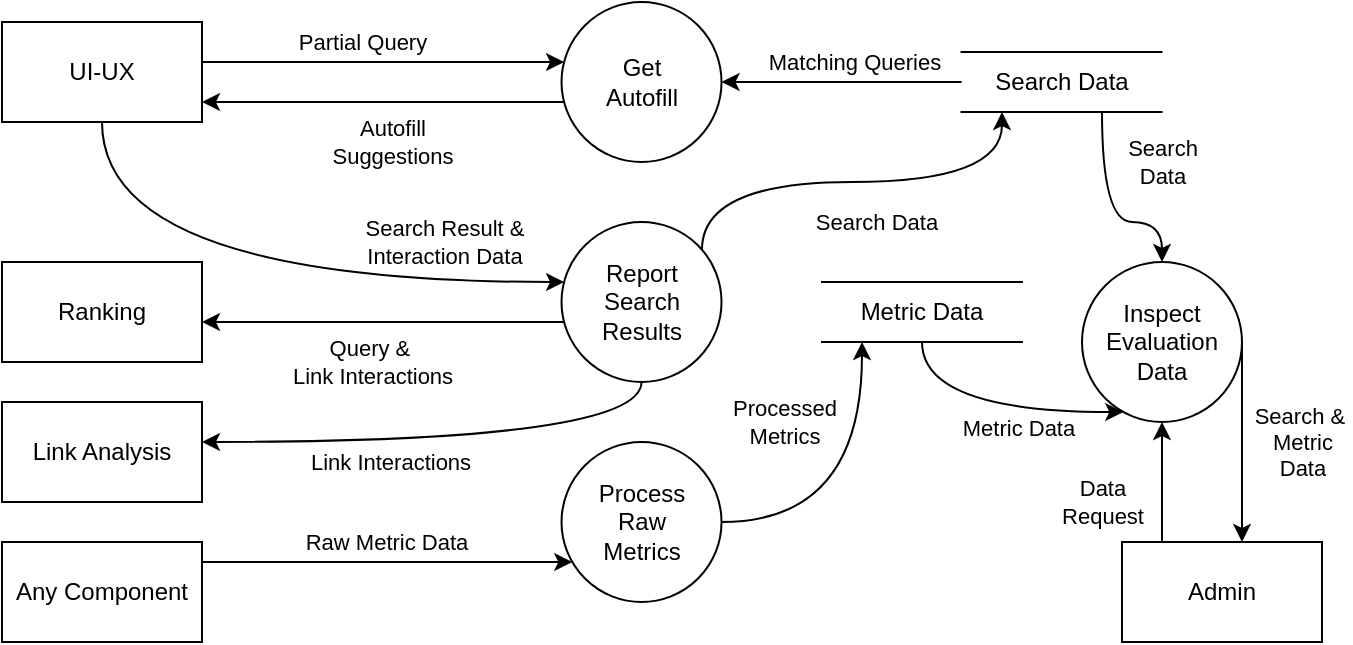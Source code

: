 <mxfile version="24.7.17">
  <diagram name="Page-1" id="Hl10GYEGP760fy9UuV83">
    <mxGraphModel dx="953" dy="1061" grid="1" gridSize="10" guides="1" tooltips="1" connect="1" arrows="1" fold="1" page="1" pageScale="1" pageWidth="850" pageHeight="1100" math="0" shadow="0">
      <root>
        <mxCell id="0" />
        <mxCell id="1" parent="0" />
        <mxCell id="WBgNYz8Bx8M2YoIPN1Rh-2" value="UI-UX" style="rounded=0;whiteSpace=wrap;html=1;" parent="1" vertex="1">
          <mxGeometry x="140" y="90" width="100" height="50" as="geometry" />
        </mxCell>
        <mxCell id="R96fQVp67dKZFwr1xiyD-2" value="Get&lt;div&gt;Autofill&lt;/div&gt;" style="shape=ellipse;html=1;dashed=0;whiteSpace=wrap;perimeter=ellipsePerimeter;" vertex="1" parent="1">
          <mxGeometry x="419.76" y="80" width="80" height="80" as="geometry" />
        </mxCell>
        <mxCell id="R96fQVp67dKZFwr1xiyD-3" value="Search Data" style="html=1;dashed=0;whiteSpace=wrap;shape=partialRectangle;right=0;left=0;" vertex="1" parent="1">
          <mxGeometry x="619.76" y="105" width="100" height="30" as="geometry" />
        </mxCell>
        <mxCell id="R96fQVp67dKZFwr1xiyD-4" value="" style="endArrow=classic;html=1;rounded=0;" edge="1" parent="1" source="R96fQVp67dKZFwr1xiyD-3" target="R96fQVp67dKZFwr1xiyD-2">
          <mxGeometry width="50" height="50" relative="1" as="geometry">
            <mxPoint x="599.76" y="210" as="sourcePoint" />
            <mxPoint x="449.76" y="210" as="targetPoint" />
          </mxGeometry>
        </mxCell>
        <mxCell id="R96fQVp67dKZFwr1xiyD-5" value="Matching Queries" style="edgeLabel;html=1;align=center;verticalAlign=middle;resizable=0;points=[];" vertex="1" connectable="0" parent="R96fQVp67dKZFwr1xiyD-4">
          <mxGeometry x="0.024" y="1" relative="1" as="geometry">
            <mxPoint x="7" y="-11" as="offset" />
          </mxGeometry>
        </mxCell>
        <mxCell id="R96fQVp67dKZFwr1xiyD-7" value="" style="curved=1;endArrow=classic;html=1;rounded=0;edgeStyle=orthogonalEdgeStyle;strokeColor=default;align=center;verticalAlign=middle;fontFamily=Helvetica;fontSize=11;fontColor=default;labelBackgroundColor=default;" edge="1" parent="1" source="WBgNYz8Bx8M2YoIPN1Rh-2" target="R96fQVp67dKZFwr1xiyD-2">
          <mxGeometry width="50" height="50" relative="1" as="geometry">
            <mxPoint x="240" y="280" as="sourcePoint" />
            <mxPoint x="290" y="230" as="targetPoint" />
            <Array as="points">
              <mxPoint x="290" y="110" />
              <mxPoint x="290" y="110" />
            </Array>
          </mxGeometry>
        </mxCell>
        <mxCell id="R96fQVp67dKZFwr1xiyD-12" value="Partial Query" style="edgeLabel;html=1;align=center;verticalAlign=middle;resizable=0;points=[];" vertex="1" connectable="0" parent="R96fQVp67dKZFwr1xiyD-7">
          <mxGeometry x="-0.336" y="-1" relative="1" as="geometry">
            <mxPoint x="20" y="-11" as="offset" />
          </mxGeometry>
        </mxCell>
        <mxCell id="R96fQVp67dKZFwr1xiyD-11" value="" style="curved=1;endArrow=classic;html=1;rounded=0;edgeStyle=orthogonalEdgeStyle;strokeColor=default;align=center;verticalAlign=middle;fontFamily=Helvetica;fontSize=11;fontColor=default;labelBackgroundColor=default;" edge="1" parent="1" source="R96fQVp67dKZFwr1xiyD-2" target="WBgNYz8Bx8M2YoIPN1Rh-2">
          <mxGeometry width="50" height="50" relative="1" as="geometry">
            <mxPoint x="250" y="50" as="sourcePoint" />
            <mxPoint x="345" y="50" as="targetPoint" />
            <Array as="points">
              <mxPoint x="290" y="130" />
              <mxPoint x="290" y="130" />
            </Array>
          </mxGeometry>
        </mxCell>
        <mxCell id="R96fQVp67dKZFwr1xiyD-13" value="Autofill&lt;div&gt;Suggestions&lt;/div&gt;" style="edgeLabel;html=1;align=center;verticalAlign=middle;resizable=0;points=[];" vertex="1" connectable="0" parent="R96fQVp67dKZFwr1xiyD-11">
          <mxGeometry x="-0.164" y="-1" relative="1" as="geometry">
            <mxPoint x="-11" y="21" as="offset" />
          </mxGeometry>
        </mxCell>
        <mxCell id="R96fQVp67dKZFwr1xiyD-14" value="Report&lt;div&gt;Search Results&lt;/div&gt;" style="shape=ellipse;html=1;dashed=0;whiteSpace=wrap;perimeter=ellipsePerimeter;" vertex="1" parent="1">
          <mxGeometry x="419.76" y="190" width="80" height="80" as="geometry" />
        </mxCell>
        <mxCell id="R96fQVp67dKZFwr1xiyD-16" value="" style="curved=1;endArrow=classic;html=1;rounded=0;edgeStyle=orthogonalEdgeStyle;" edge="1" parent="1" source="WBgNYz8Bx8M2YoIPN1Rh-2" target="R96fQVp67dKZFwr1xiyD-14">
          <mxGeometry width="50" height="50" relative="1" as="geometry">
            <mxPoint x="280" y="209.971" as="sourcePoint" />
            <mxPoint x="371" y="209.971" as="targetPoint" />
            <Array as="points">
              <mxPoint x="190" y="220" />
            </Array>
          </mxGeometry>
        </mxCell>
        <mxCell id="R96fQVp67dKZFwr1xiyD-17" value="Search Result &amp;amp;&lt;div&gt;Interaction Data&lt;/div&gt;" style="edgeLabel;html=1;align=center;verticalAlign=middle;resizable=0;points=[];" vertex="1" connectable="0" parent="R96fQVp67dKZFwr1xiyD-16">
          <mxGeometry x="-0.175" y="-2" relative="1" as="geometry">
            <mxPoint x="122" y="-22" as="offset" />
          </mxGeometry>
        </mxCell>
        <mxCell id="R96fQVp67dKZFwr1xiyD-18" value="Ranking" style="rounded=0;whiteSpace=wrap;html=1;" vertex="1" parent="1">
          <mxGeometry x="140" y="210" width="100" height="50" as="geometry" />
        </mxCell>
        <mxCell id="R96fQVp67dKZFwr1xiyD-19" value="Link Analysis" style="rounded=0;whiteSpace=wrap;html=1;" vertex="1" parent="1">
          <mxGeometry x="140" y="280" width="100" height="50" as="geometry" />
        </mxCell>
        <mxCell id="R96fQVp67dKZFwr1xiyD-22" value="" style="curved=1;endArrow=classic;html=1;rounded=0;edgeStyle=orthogonalEdgeStyle;" edge="1" parent="1" source="R96fQVp67dKZFwr1xiyD-14" target="R96fQVp67dKZFwr1xiyD-18">
          <mxGeometry width="50" height="50" relative="1" as="geometry">
            <mxPoint x="160" y="259.971" as="sourcePoint" />
            <mxPoint x="251" y="259.971" as="targetPoint" />
            <Array as="points">
              <mxPoint x="330" y="240" />
              <mxPoint x="330" y="240" />
            </Array>
          </mxGeometry>
        </mxCell>
        <mxCell id="R96fQVp67dKZFwr1xiyD-31" value="Query &amp;amp;&amp;nbsp;&lt;div&gt;Link Interactions&lt;/div&gt;" style="edgeLabel;html=1;align=center;verticalAlign=middle;resizable=0;points=[];" vertex="1" connectable="0" parent="R96fQVp67dKZFwr1xiyD-22">
          <mxGeometry x="0.211" y="2" relative="1" as="geometry">
            <mxPoint x="13" y="18" as="offset" />
          </mxGeometry>
        </mxCell>
        <mxCell id="R96fQVp67dKZFwr1xiyD-23" value="" style="curved=1;endArrow=classic;html=1;rounded=0;edgeStyle=orthogonalEdgeStyle;" edge="1" parent="1" source="R96fQVp67dKZFwr1xiyD-14" target="R96fQVp67dKZFwr1xiyD-19">
          <mxGeometry width="50" height="50" relative="1" as="geometry">
            <mxPoint x="410" y="290" as="sourcePoint" />
            <mxPoint x="320" y="360" as="targetPoint" />
            <Array as="points">
              <mxPoint x="460" y="300" />
            </Array>
          </mxGeometry>
        </mxCell>
        <mxCell id="R96fQVp67dKZFwr1xiyD-29" value="Link Interactions" style="edgeLabel;html=1;align=center;verticalAlign=middle;resizable=0;points=[];" vertex="1" connectable="0" parent="R96fQVp67dKZFwr1xiyD-23">
          <mxGeometry x="0.252" y="-2" relative="1" as="geometry">
            <mxPoint y="12" as="offset" />
          </mxGeometry>
        </mxCell>
        <mxCell id="R96fQVp67dKZFwr1xiyD-24" value="" style="curved=1;endArrow=classic;html=1;rounded=0;edgeStyle=orthogonalEdgeStyle;" edge="1" parent="1" source="R96fQVp67dKZFwr1xiyD-14" target="R96fQVp67dKZFwr1xiyD-3">
          <mxGeometry width="50" height="50" relative="1" as="geometry">
            <mxPoint x="569.76" y="249.971" as="sourcePoint" />
            <mxPoint x="660.76" y="249.971" as="targetPoint" />
            <Array as="points">
              <mxPoint x="490" y="170" />
              <mxPoint x="640" y="170" />
            </Array>
          </mxGeometry>
        </mxCell>
        <mxCell id="R96fQVp67dKZFwr1xiyD-28" value="Search Data" style="edgeLabel;html=1;align=center;verticalAlign=middle;resizable=0;points=[];" vertex="1" connectable="0" parent="R96fQVp67dKZFwr1xiyD-24">
          <mxGeometry x="-0.421" y="7" relative="1" as="geometry">
            <mxPoint x="57" y="27" as="offset" />
          </mxGeometry>
        </mxCell>
        <mxCell id="R96fQVp67dKZFwr1xiyD-34" value="Any Component" style="rounded=0;whiteSpace=wrap;html=1;" vertex="1" parent="1">
          <mxGeometry x="140" y="350" width="100" height="50" as="geometry" />
        </mxCell>
        <mxCell id="R96fQVp67dKZFwr1xiyD-35" value="Process&lt;div&gt;Raw&lt;/div&gt;&lt;div&gt;Metrics&lt;/div&gt;" style="shape=ellipse;html=1;dashed=0;whiteSpace=wrap;perimeter=ellipsePerimeter;" vertex="1" parent="1">
          <mxGeometry x="419.76" y="300" width="80" height="80" as="geometry" />
        </mxCell>
        <mxCell id="R96fQVp67dKZFwr1xiyD-36" value="" style="curved=1;endArrow=classic;html=1;rounded=0;edgeStyle=orthogonalEdgeStyle;" edge="1" parent="1" source="R96fQVp67dKZFwr1xiyD-34" target="R96fQVp67dKZFwr1xiyD-35">
          <mxGeometry width="50" height="50" relative="1" as="geometry">
            <mxPoint x="255" y="465" as="sourcePoint" />
            <mxPoint x="425" y="360" as="targetPoint" />
            <Array as="points">
              <mxPoint x="290" y="360" />
              <mxPoint x="290" y="360" />
            </Array>
          </mxGeometry>
        </mxCell>
        <mxCell id="R96fQVp67dKZFwr1xiyD-37" value="Raw Metric Data" style="edgeLabel;html=1;align=center;verticalAlign=middle;resizable=0;points=[];" vertex="1" connectable="0" parent="R96fQVp67dKZFwr1xiyD-36">
          <mxGeometry x="-0.421" y="7" relative="1" as="geometry">
            <mxPoint x="38" y="-3" as="offset" />
          </mxGeometry>
        </mxCell>
        <mxCell id="R96fQVp67dKZFwr1xiyD-38" value="Metric Data" style="html=1;dashed=0;whiteSpace=wrap;shape=partialRectangle;right=0;left=0;" vertex="1" parent="1">
          <mxGeometry x="550" y="220" width="100" height="30" as="geometry" />
        </mxCell>
        <mxCell id="R96fQVp67dKZFwr1xiyD-39" value="" style="curved=1;endArrow=classic;html=1;rounded=0;edgeStyle=orthogonalEdgeStyle;" edge="1" parent="1" source="R96fQVp67dKZFwr1xiyD-35" target="R96fQVp67dKZFwr1xiyD-38">
          <mxGeometry width="50" height="50" relative="1" as="geometry">
            <mxPoint x="250" y="395" as="sourcePoint" />
            <mxPoint x="430" y="395" as="targetPoint" />
            <Array as="points">
              <mxPoint x="570" y="340" />
            </Array>
          </mxGeometry>
        </mxCell>
        <mxCell id="R96fQVp67dKZFwr1xiyD-40" value="Processed&lt;div&gt;Metrics&lt;/div&gt;" style="edgeLabel;html=1;align=center;verticalAlign=middle;resizable=0;points=[];" vertex="1" connectable="0" parent="R96fQVp67dKZFwr1xiyD-39">
          <mxGeometry x="-0.421" y="7" relative="1" as="geometry">
            <mxPoint x="-16" y="-43" as="offset" />
          </mxGeometry>
        </mxCell>
        <mxCell id="R96fQVp67dKZFwr1xiyD-41" value="Admin" style="rounded=0;whiteSpace=wrap;html=1;" vertex="1" parent="1">
          <mxGeometry x="700" y="350" width="100" height="50" as="geometry" />
        </mxCell>
        <mxCell id="R96fQVp67dKZFwr1xiyD-42" value="Inspect&lt;div&gt;Evaluation&lt;/div&gt;&lt;div&gt;Data&lt;/div&gt;" style="shape=ellipse;html=1;dashed=0;whiteSpace=wrap;perimeter=ellipsePerimeter;" vertex="1" parent="1">
          <mxGeometry x="680" y="210" width="80" height="80" as="geometry" />
        </mxCell>
        <mxCell id="R96fQVp67dKZFwr1xiyD-43" value="" style="curved=1;endArrow=classic;html=1;rounded=0;edgeStyle=orthogonalEdgeStyle;" edge="1" parent="1" source="R96fQVp67dKZFwr1xiyD-3" target="R96fQVp67dKZFwr1xiyD-42">
          <mxGeometry width="50" height="50" relative="1" as="geometry">
            <mxPoint x="760" y="189.971" as="sourcePoint" />
            <mxPoint x="851" y="189.971" as="targetPoint" />
            <Array as="points">
              <mxPoint x="690" y="190" />
              <mxPoint x="720" y="190" />
            </Array>
          </mxGeometry>
        </mxCell>
        <mxCell id="R96fQVp67dKZFwr1xiyD-44" value="Search&lt;div&gt;Data&lt;/div&gt;" style="edgeLabel;html=1;align=center;verticalAlign=middle;resizable=0;points=[];" vertex="1" connectable="0" parent="R96fQVp67dKZFwr1xiyD-43">
          <mxGeometry x="0.315" y="-4" relative="1" as="geometry">
            <mxPoint x="16" y="-34" as="offset" />
          </mxGeometry>
        </mxCell>
        <mxCell id="R96fQVp67dKZFwr1xiyD-45" value="" style="curved=1;endArrow=classic;html=1;rounded=0;edgeStyle=orthogonalEdgeStyle;" edge="1" parent="1" source="R96fQVp67dKZFwr1xiyD-38" target="R96fQVp67dKZFwr1xiyD-42">
          <mxGeometry width="50" height="50" relative="1" as="geometry">
            <mxPoint x="570" y="479.971" as="sourcePoint" />
            <mxPoint x="661" y="479.971" as="targetPoint" />
            <Array as="points">
              <mxPoint x="680" y="285" />
              <mxPoint x="680" y="285" />
            </Array>
          </mxGeometry>
        </mxCell>
        <mxCell id="R96fQVp67dKZFwr1xiyD-46" value="Metric Data" style="edgeLabel;html=1;align=center;verticalAlign=middle;resizable=0;points=[];" vertex="1" connectable="0" parent="R96fQVp67dKZFwr1xiyD-45">
          <mxGeometry x="-0.122" relative="1" as="geometry">
            <mxPoint x="23" y="8" as="offset" />
          </mxGeometry>
        </mxCell>
        <mxCell id="R96fQVp67dKZFwr1xiyD-47" value="" style="curved=1;endArrow=classic;html=1;rounded=0;edgeStyle=orthogonalEdgeStyle;" edge="1" parent="1" source="R96fQVp67dKZFwr1xiyD-41" target="R96fQVp67dKZFwr1xiyD-42">
          <mxGeometry width="50" height="50" relative="1" as="geometry">
            <mxPoint x="650" y="319.971" as="sourcePoint" />
            <mxPoint x="741" y="319.971" as="targetPoint" />
            <Array as="points">
              <mxPoint x="720" y="300" />
              <mxPoint x="720" y="300" />
            </Array>
          </mxGeometry>
        </mxCell>
        <mxCell id="R96fQVp67dKZFwr1xiyD-48" value="Data&lt;div&gt;Request&lt;/div&gt;" style="edgeLabel;html=1;align=center;verticalAlign=middle;resizable=0;points=[];" vertex="1" connectable="0" parent="R96fQVp67dKZFwr1xiyD-47">
          <mxGeometry x="-0.587" y="-1" relative="1" as="geometry">
            <mxPoint x="-31" y="-8" as="offset" />
          </mxGeometry>
        </mxCell>
        <mxCell id="R96fQVp67dKZFwr1xiyD-49" value="" style="curved=1;endArrow=classic;html=1;rounded=0;edgeStyle=orthogonalEdgeStyle;" edge="1" parent="1" source="R96fQVp67dKZFwr1xiyD-42" target="R96fQVp67dKZFwr1xiyD-41">
          <mxGeometry width="50" height="50" relative="1" as="geometry">
            <mxPoint x="710" y="385" as="sourcePoint" />
            <mxPoint x="740" y="315" as="targetPoint" />
            <Array as="points">
              <mxPoint x="760" y="300" />
              <mxPoint x="760" y="300" />
            </Array>
          </mxGeometry>
        </mxCell>
        <mxCell id="R96fQVp67dKZFwr1xiyD-50" value="Search &amp;amp;&amp;nbsp;&lt;div&gt;Metric&lt;div&gt;Data&lt;/div&gt;&lt;/div&gt;" style="edgeLabel;html=1;align=center;verticalAlign=middle;resizable=0;points=[];" vertex="1" connectable="0" parent="R96fQVp67dKZFwr1xiyD-49">
          <mxGeometry x="-0.587" y="-1" relative="1" as="geometry">
            <mxPoint x="31" y="29" as="offset" />
          </mxGeometry>
        </mxCell>
      </root>
    </mxGraphModel>
  </diagram>
</mxfile>
